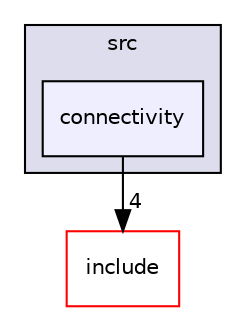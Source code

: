 digraph "/home/runner/work/pimd_qmcf/pimd_qmcf/src/connectivity" {
  compound=true
  node [ fontsize="10", fontname="Helvetica"];
  edge [ labelfontsize="10", labelfontname="Helvetica"];
  subgraph clusterdir_68267d1309a1af8e8297ef4c3efbcdba {
    graph [ bgcolor="#ddddee", pencolor="black", label="src" fontname="Helvetica", fontsize="10", URL="dir_68267d1309a1af8e8297ef4c3efbcdba.html"]
  dir_a577b2e4acbf0750a76891912d9a4bb0 [shape=box, label="connectivity", style="filled", fillcolor="#eeeeff", pencolor="black", URL="dir_a577b2e4acbf0750a76891912d9a4bb0.html"];
  }
  dir_d44c64559bbebec7f509842c48db8b23 [shape=box label="include" fillcolor="white" style="filled" color="red" URL="dir_d44c64559bbebec7f509842c48db8b23.html"];
  dir_a577b2e4acbf0750a76891912d9a4bb0->dir_d44c64559bbebec7f509842c48db8b23 [headlabel="4", labeldistance=1.5 headhref="dir_000041_000003.html"];
}

